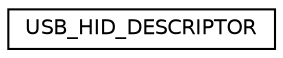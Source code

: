 digraph "Graphical Class Hierarchy"
{
  edge [fontname="Helvetica",fontsize="10",labelfontname="Helvetica",labelfontsize="10"];
  node [fontname="Helvetica",fontsize="10",shape=record];
  rankdir="LR";
  Node1 [label="USB_HID_DESCRIPTOR",height=0.2,width=0.4,color="black", fillcolor="white", style="filled",URL="$struct_u_s_b___h_i_d___d_e_s_c_r_i_p_t_o_r.html"];
}
